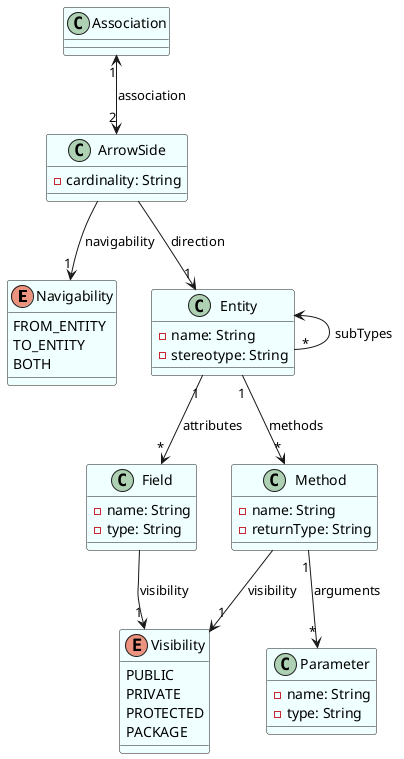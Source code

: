 @startuml BELIN_BABILLON_planUML

skinparam class {
    BackgroundColor Azure
}

enum Navigability {
    FROM_ENTITY
    TO_ENTITY
    BOTH
}

enum Visibility {
    PUBLIC
    PRIVATE
    PROTECTED
    PACKAGE
}

class Association

class ArrowSide {
    -cardinality: String
}

class Entity {
    -name: String
    -stereotype: String
}

class Field {
    -name: String
    -type: String
}

class Method {
    -name: String
    -returnType: String
}

class Parameter {
    -name: String
    -type: String
}

Association "1" <--> "2" ArrowSide: association
ArrowSide --> "1" Entity: direction
ArrowSide --> "1" Navigability: navigability
Entity <-- "*" Entity: subTypes
Entity "1" --> "*" Field: attributes
Entity "1" --> "*" Method: methods
Method "1" --> "*" Parameter: arguments
Method --> "1" Visibility: visibility
Field --> "1" Visibility: visibility

@enduml
